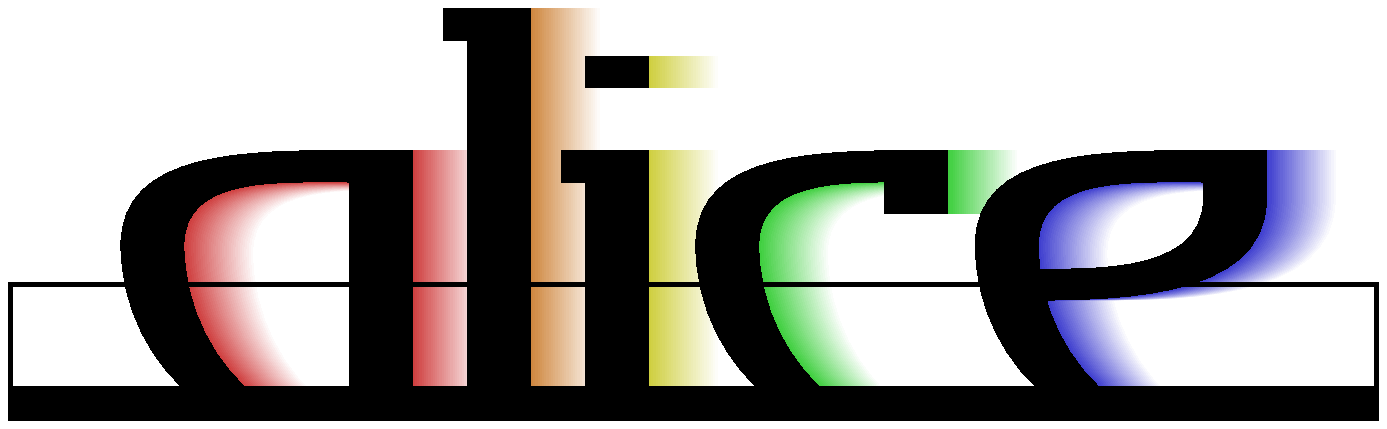 %%%
%%% Author:
%%%   Leif Kornstaedt <kornstae@ps.uni-sb.de>
%%%
%%% Copyright:
%%%   Leif Kornstaedt, 2001
%%%
%%% Last change:
%%%   $Date$ by $Author$
%%%   $Revision$
%%%

color orange, yellow;
orange = 1/2[red,yellow];
yellow = red+green;

def drawcurve suffix $ =
  begingroup
    z$a = z$ shifted (-(xthick-xextra)/2,u-yshadow);
    z$b = z$ shifted (-u+xextra/2,2/3u-yshadow);
    z$c = z$ shifted (-2/3u+xextra/2,-yshadow);
    penpos$a(ythick,-90);
    penpos$b(xthick,0);
    penpos$c(xthick,0);
    penstroke z$a.e{left}..{down}z$b.e..z$c.e;
  endgroup;
enddef;

def drawthea(suffix $)(expr xx,yy) =
  draw (xx,yy+u)--(xx,yy+ythick/2) withpen rectangular;
  z$ = (xx,yy);
  drawcurve $;
enddef;

def drawthel(expr xx,yy) =
  draw (xx-xseriflen,yy+ysize)--(xx,yy+ysize)--(xx,yy+ythick/2)
    withpen rectangular;
enddef;

def drawthei(expr xx,yy) =
  draw (xx-xseriflen,yy+u)--(xx,yy+u)--(xx,yy+ythick/2)
    withpen rectangular;
  draw (xx,yy+ydot) withpen rectangular;
enddef;

def drawthec(suffix $)(expr xx,yy) =
  draw (xx-xthick+3/2xextra,yy+u)--(xx-xthick+3/2xextra,yy+u-yseriflen)
    withpen rectangular;
  z$ = (xx,yy);
  drawcurve $;
enddef;

def drawthee(suffix $)(expr xx,yy) =
  z$ = (xx,yy);
  drawcurve $;
  draw (xx,yy+u)--(xx,yy+u-ythick/2) withpen rectangular;
  z$u = z$ shifted (0,u-ythick);
  z$m = z$ shifted (-u,u/2);
  penpos$u(xthick,0);
  penpos$m(ythick,-90);
  penstroke z$u.e{down}..tension1.0and1.2..{left}z$m.e;
enddef;

def drawalice(suffix $)(expr xx,yy,i,c) =
  drawoptions(withcolor i[col1,c]); drawthea($thea,xx+3/2u,yy);
  drawoptions(withcolor i[col2,c]); drawthel(xx+2u,yy);
  drawoptions(withcolor i[col3,c]); drawthei(xx+5/2u,yy);
  drawoptions(withcolor i[col4,c]); drawthec($thec,xx+4u-xextra,yy);
  drawoptions(withcolor i[col5,c]); drawthee($thee,xx+21/4u-2xextra,yy);
enddef;

def drawalicewithshadow(expr nsteps) =
  begingroup
    save yshadow; numeric yshadow;
    for i = nsteps downto 1:
      yshadow := i * 1mm/nsteps;
      drawalice(alice[i],xbase+i*xshadowsize/nsteps,ybase,
	(i-1)/(nsteps-1),white);
    endfor;
    yshadow := 0;
    drawalice(alice0,xbase,ybase,1.0,col0);
    save baseline; path baseline;
    pickup pensquare scaled ythick;
    baseline = (xbase,ybase)--(xbase+xsize,ybase);
    draw baseline shifted (0,-ythick) withpen rectangular withcolor background;
    draw baseline withcolor col0;
  endgroup
enddef;

beginfig(1)
  numeric u, xthick, ythick, xseriflen, yseriflen, xshadowsize, xextra;
  u = 30mm;
  xthick = 8mm;
  ythick = 4mm;
  xseriflen = 3mm;
  yseriflen = ythick;
  xshadowsize = 9mm;
  xextra = 1/4xthick;

  numeric xbase, ybase, xsize, ysize, ydot;
  xbase = ythick;
  ybase = ythick;
  xsize = 23/4u-3/2xextra; %% 23 * 7.5mm - 3mm + 8mm = 2096 pixels at 300dpi
  ysize = 1.6u;
  ydot = 1.4u;

  color col[];
  col0 = black;
  col1 = 1/4[3/4red,white];
  col2 = 1/4[3/4orange,white];
  col3 = 1/4[3/4yellow,white];
  col4 = 1/4[3/4green,white];
  col5 = 1/4[3/4blue,white];

  pen rectangular;
  rectangular = pensquare xscaled xthick yscaled ythick;

  drawalicewithshadow(32);

  pickup pensquare scaled ythick;
  draw (lft xbase,ybase+u/2)--(rt xbase+xsize,ybase+u/2)--
    (rt xbase+xsize,bot ybase)--(lft xbase,bot ybase)--cycle
    withpen pensquare scaled (ythick/8) withcolor col0;
endfig;

end;
